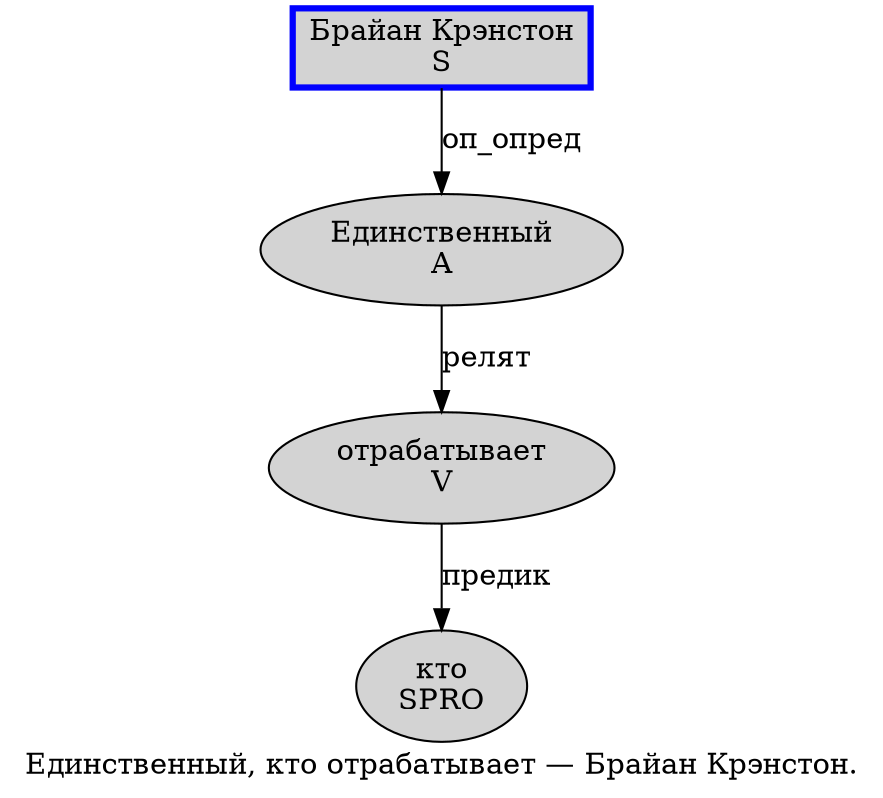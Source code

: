 digraph SENTENCE_4821 {
	graph [label="Единственный, кто отрабатывает — Брайан Крэнстон."]
	node [style=filled]
		0 [label="Единственный
A" color="" fillcolor=lightgray penwidth=1 shape=ellipse]
		2 [label="кто
SPRO" color="" fillcolor=lightgray penwidth=1 shape=ellipse]
		3 [label="отрабатывает
V" color="" fillcolor=lightgray penwidth=1 shape=ellipse]
		5 [label="Брайан Крэнстон
S" color=blue fillcolor=lightgray penwidth=3 shape=box]
			5 -> 0 [label="оп_опред"]
			3 -> 2 [label="предик"]
			0 -> 3 [label="релят"]
}